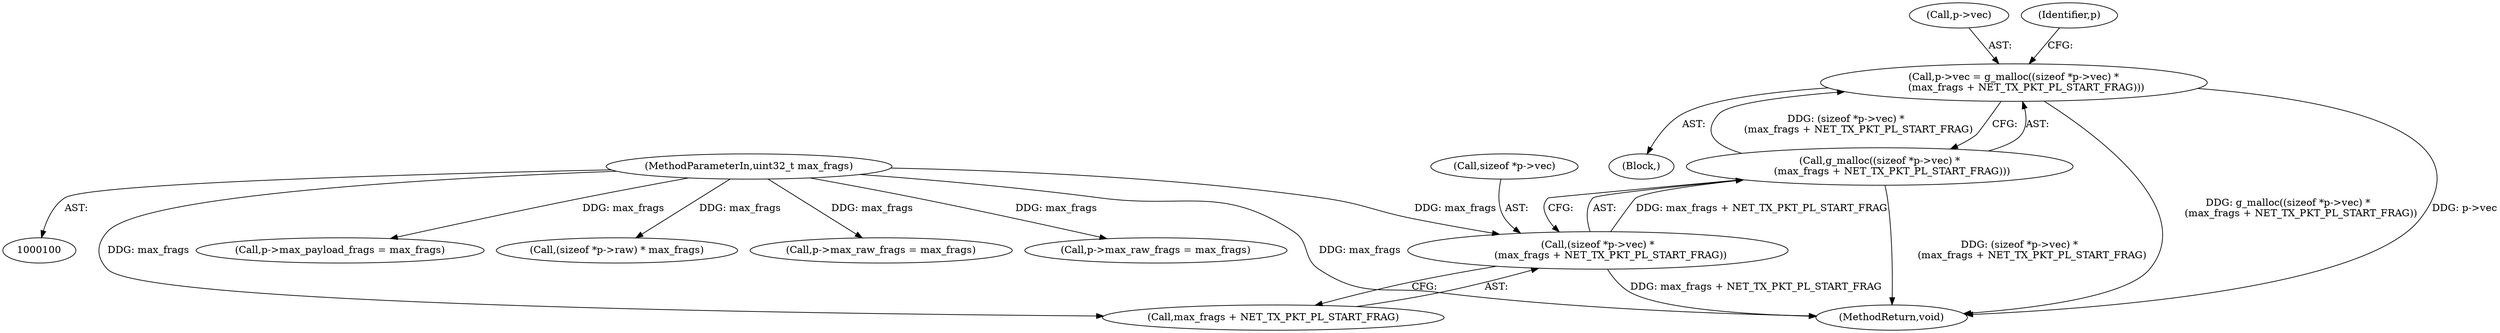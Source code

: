 digraph "0_qemu_47882fa4975bf0b58dd74474329fdd7154e8f04c@API" {
"1000118" [label="(Call,p->vec = g_malloc((sizeof *p->vec) *\n        (max_frags + NET_TX_PKT_PL_START_FRAG)))"];
"1000122" [label="(Call,g_malloc((sizeof *p->vec) *\n        (max_frags + NET_TX_PKT_PL_START_FRAG)))"];
"1000123" [label="(Call,(sizeof *p->vec) *\n        (max_frags + NET_TX_PKT_PL_START_FRAG))"];
"1000103" [label="(MethodParameterIn,uint32_t max_frags)"];
"1000129" [label="(Call,max_frags + NET_TX_PKT_PL_START_FRAG)"];
"1000103" [label="(MethodParameterIn,uint32_t max_frags)"];
"1000144" [label="(Call,p->max_payload_frags = max_frags)"];
"1000119" [label="(Call,p->vec)"];
"1000137" [label="(Call,(sizeof *p->raw) * max_frags)"];
"1000154" [label="(Call,p->max_raw_frags = max_frags)"];
"1000124" [label="(Call,sizeof *p->vec)"];
"1000149" [label="(Call,p->max_raw_frags = max_frags)"];
"1000123" [label="(Call,(sizeof *p->vec) *\n        (max_frags + NET_TX_PKT_PL_START_FRAG))"];
"1000105" [label="(Block,)"];
"1000122" [label="(Call,g_malloc((sizeof *p->vec) *\n        (max_frags + NET_TX_PKT_PL_START_FRAG)))"];
"1000134" [label="(Identifier,p)"];
"1000118" [label="(Call,p->vec = g_malloc((sizeof *p->vec) *\n        (max_frags + NET_TX_PKT_PL_START_FRAG)))"];
"1000221" [label="(MethodReturn,void)"];
"1000118" -> "1000105"  [label="AST: "];
"1000118" -> "1000122"  [label="CFG: "];
"1000119" -> "1000118"  [label="AST: "];
"1000122" -> "1000118"  [label="AST: "];
"1000134" -> "1000118"  [label="CFG: "];
"1000118" -> "1000221"  [label="DDG: g_malloc((sizeof *p->vec) *\n        (max_frags + NET_TX_PKT_PL_START_FRAG))"];
"1000118" -> "1000221"  [label="DDG: p->vec"];
"1000122" -> "1000118"  [label="DDG: (sizeof *p->vec) *\n        (max_frags + NET_TX_PKT_PL_START_FRAG)"];
"1000122" -> "1000123"  [label="CFG: "];
"1000123" -> "1000122"  [label="AST: "];
"1000122" -> "1000221"  [label="DDG: (sizeof *p->vec) *\n        (max_frags + NET_TX_PKT_PL_START_FRAG)"];
"1000123" -> "1000122"  [label="DDG: max_frags + NET_TX_PKT_PL_START_FRAG"];
"1000123" -> "1000129"  [label="CFG: "];
"1000124" -> "1000123"  [label="AST: "];
"1000129" -> "1000123"  [label="AST: "];
"1000123" -> "1000221"  [label="DDG: max_frags + NET_TX_PKT_PL_START_FRAG"];
"1000103" -> "1000123"  [label="DDG: max_frags"];
"1000103" -> "1000100"  [label="AST: "];
"1000103" -> "1000221"  [label="DDG: max_frags"];
"1000103" -> "1000129"  [label="DDG: max_frags"];
"1000103" -> "1000137"  [label="DDG: max_frags"];
"1000103" -> "1000144"  [label="DDG: max_frags"];
"1000103" -> "1000149"  [label="DDG: max_frags"];
"1000103" -> "1000154"  [label="DDG: max_frags"];
}
